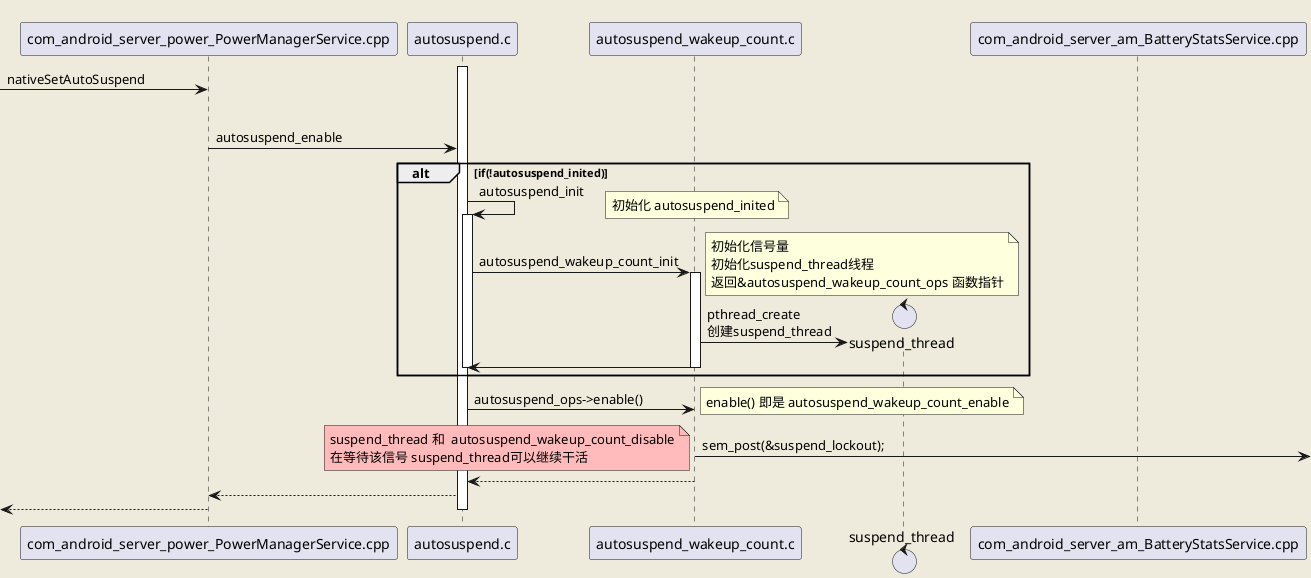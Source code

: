 
@startuml

    skinparam backgroundColor #EEEBDC
    participant "com_android_server_power_PowerManagerService.cpp" as jni_pms
    participant "com_android_server_am_BatteryStatsService.cpp" order 30
    participant "autosuspend.c" as Ass
    participant "autosuspend_wakeup_count.c" as Aswc

    activate Ass
    [->jni_pms:nativeSetAutoSuspend
    alt if(enable)如果走enable 流程
    jni_pms -> Ass :  autosuspend_enable

    alt if(!autosuspend_inited)
    Ass -> Ass:autosuspend_init
    note right
    初始化 autosuspend_inited
    end note

    activate Ass
    Ass -> Aswc:autosuspend_wakeup_count_init
    note right
    初始化信号量
    初始化suspend_thread线程
    返回&autosuspend_wakeup_count_ops 函数指针
    end note 
    activate Aswc
    create control suspend_thread
    Aswc -> suspend_thread:pthread_create\n创建suspend_thread
    Ass <- Aswc:
    deactivate Aswc
    deactivate Ass
    end

    Ass -> Aswc : autosuspend_ops->enable()
    note right
    enable() 即是 autosuspend_wakeup_count_enable
    end note
    Aswc ->]:sem_post(&suspend_lockout);
    note left #ffbbbb
    suspend_thread 和  autosuspend_wakeup_count_disable
    在等待该信号 suspend_thread可以继续干活
    end note 
    Ass <-- Aswc:
    jni_pms <-- Ass:
    [<--jni_pms:
    deactivate Ass


    @enduml